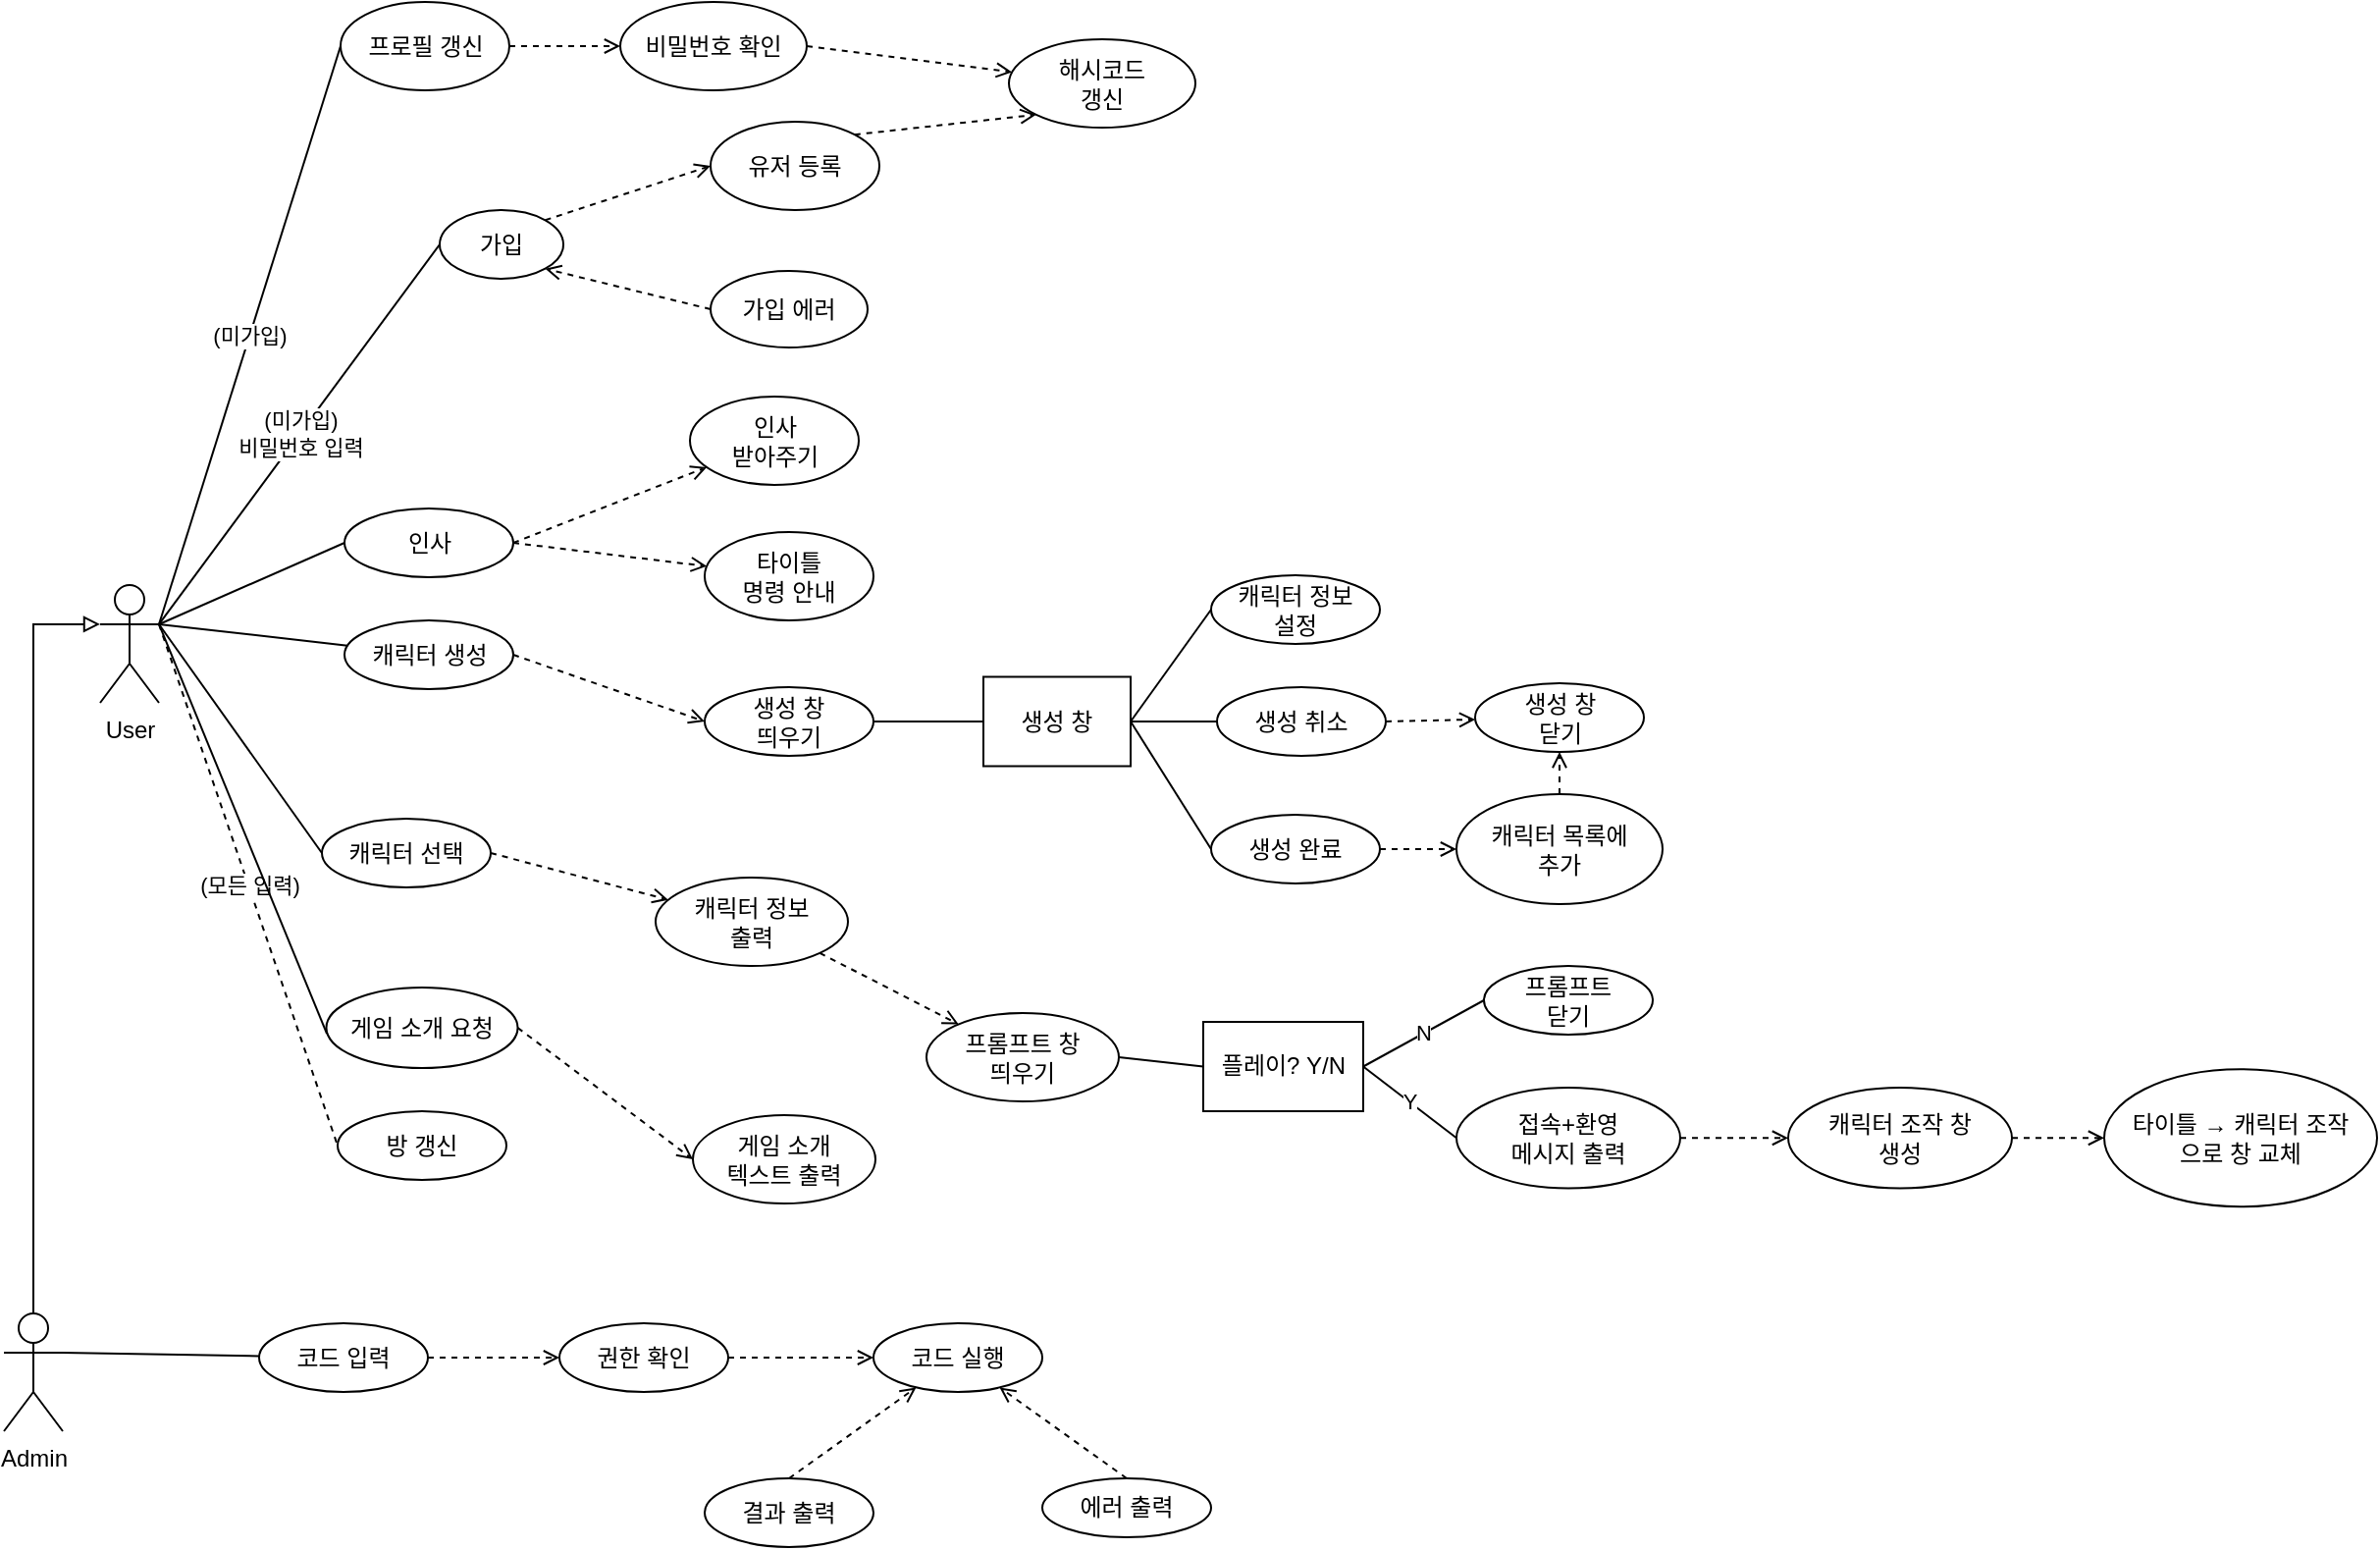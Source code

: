 <mxfile version="21.2.1" type="device">
  <diagram name="가입~타이틀" id="bqBfIx9qehk9ux_-t9OQ">
    <mxGraphModel dx="1450" dy="1021" grid="0" gridSize="10" guides="1" tooltips="1" connect="1" arrows="1" fold="1" page="0" pageScale="1" pageWidth="827" pageHeight="1169" math="0" shadow="0">
      <root>
        <mxCell id="0" />
        <mxCell id="1" parent="0" />
        <mxCell id="dfV_dZWUT5qYOp8aL0ZY-10" value="(미가입)&lt;br&gt;비밀번호 입력" style="rounded=0;orthogonalLoop=1;jettySize=auto;html=1;exitX=1;exitY=0.333;exitDx=0;exitDy=0;exitPerimeter=0;entryX=0;entryY=0.5;entryDx=0;entryDy=0;endArrow=none;endFill=0;" edge="1" parent="1" source="dfV_dZWUT5qYOp8aL0ZY-3" target="dfV_dZWUT5qYOp8aL0ZY-9">
          <mxGeometry relative="1" as="geometry" />
        </mxCell>
        <mxCell id="dfV_dZWUT5qYOp8aL0ZY-15" style="rounded=0;orthogonalLoop=1;jettySize=auto;html=1;exitX=1;exitY=0.333;exitDx=0;exitDy=0;exitPerimeter=0;entryX=0;entryY=0.5;entryDx=0;entryDy=0;endArrow=none;endFill=0;strokeColor=none;" edge="1" parent="1" source="dfV_dZWUT5qYOp8aL0ZY-3" target="dfV_dZWUT5qYOp8aL0ZY-13">
          <mxGeometry relative="1" as="geometry" />
        </mxCell>
        <mxCell id="dfV_dZWUT5qYOp8aL0ZY-20" style="rounded=0;orthogonalLoop=1;jettySize=auto;html=1;exitX=1;exitY=0.333;exitDx=0;exitDy=0;exitPerimeter=0;endArrow=none;endFill=0;" edge="1" parent="1" source="dfV_dZWUT5qYOp8aL0ZY-3" target="dfV_dZWUT5qYOp8aL0ZY-13">
          <mxGeometry relative="1" as="geometry" />
        </mxCell>
        <mxCell id="dfV_dZWUT5qYOp8aL0ZY-21" style="rounded=0;orthogonalLoop=1;jettySize=auto;html=1;exitX=1;exitY=0.333;exitDx=0;exitDy=0;exitPerimeter=0;entryX=0;entryY=0.5;entryDx=0;entryDy=0;endArrow=none;endFill=0;" edge="1" parent="1" source="dfV_dZWUT5qYOp8aL0ZY-3" target="dfV_dZWUT5qYOp8aL0ZY-11">
          <mxGeometry relative="1" as="geometry" />
        </mxCell>
        <mxCell id="dfV_dZWUT5qYOp8aL0ZY-23" style="rounded=0;orthogonalLoop=1;jettySize=auto;html=1;exitX=1;exitY=0.333;exitDx=0;exitDy=0;exitPerimeter=0;entryX=0;entryY=0.5;entryDx=0;entryDy=0;startArrow=none;startFill=0;endArrow=none;endFill=0;" edge="1" parent="1" source="dfV_dZWUT5qYOp8aL0ZY-3" target="dfV_dZWUT5qYOp8aL0ZY-22">
          <mxGeometry relative="1" as="geometry" />
        </mxCell>
        <mxCell id="dfV_dZWUT5qYOp8aL0ZY-35" value="(미가입)" style="rounded=0;orthogonalLoop=1;jettySize=auto;html=1;exitX=1;exitY=0.333;exitDx=0;exitDy=0;exitPerimeter=0;entryX=0;entryY=0.5;entryDx=0;entryDy=0;endArrow=none;endFill=0;" edge="1" parent="1" source="dfV_dZWUT5qYOp8aL0ZY-3" target="dfV_dZWUT5qYOp8aL0ZY-34">
          <mxGeometry relative="1" as="geometry" />
        </mxCell>
        <mxCell id="dfV_dZWUT5qYOp8aL0ZY-43" value="(모든 입력)" style="rounded=0;orthogonalLoop=1;jettySize=auto;html=1;exitX=1;exitY=0.333;exitDx=0;exitDy=0;exitPerimeter=0;entryX=0;entryY=0.5;entryDx=0;entryDy=0;endArrow=none;dashed=1;startArrow=none;startFill=0;endFill=0;" edge="1" parent="1" source="dfV_dZWUT5qYOp8aL0ZY-3" target="dfV_dZWUT5qYOp8aL0ZY-42">
          <mxGeometry relative="1" as="geometry" />
        </mxCell>
        <mxCell id="dfV_dZWUT5qYOp8aL0ZY-55" style="rounded=0;orthogonalLoop=1;jettySize=auto;html=1;exitX=1;exitY=0.333;exitDx=0;exitDy=0;exitPerimeter=0;entryX=0.003;entryY=0.576;entryDx=0;entryDy=0;entryPerimeter=0;endArrow=none;endFill=0;" edge="1" parent="1" source="dfV_dZWUT5qYOp8aL0ZY-3" target="dfV_dZWUT5qYOp8aL0ZY-54">
          <mxGeometry relative="1" as="geometry" />
        </mxCell>
        <mxCell id="dfV_dZWUT5qYOp8aL0ZY-3" value="User" style="shape=umlActor;verticalLabelPosition=bottom;verticalAlign=top;html=1;" vertex="1" parent="1">
          <mxGeometry x="19" y="198" width="30" height="60" as="geometry" />
        </mxCell>
        <mxCell id="dfV_dZWUT5qYOp8aL0ZY-8" style="edgeStyle=orthogonalEdgeStyle;rounded=0;orthogonalLoop=1;jettySize=auto;html=1;exitX=0.5;exitY=0;exitDx=0;exitDy=0;exitPerimeter=0;entryX=0;entryY=0.333;entryDx=0;entryDy=0;entryPerimeter=0;endArrow=block;endFill=0;" edge="1" parent="1" source="dfV_dZWUT5qYOp8aL0ZY-4" target="dfV_dZWUT5qYOp8aL0ZY-3">
          <mxGeometry relative="1" as="geometry" />
        </mxCell>
        <mxCell id="dfV_dZWUT5qYOp8aL0ZY-45" style="rounded=0;orthogonalLoop=1;jettySize=auto;html=1;exitX=1;exitY=0.333;exitDx=0;exitDy=0;exitPerimeter=0;endArrow=none;endFill=0;" edge="1" parent="1" source="dfV_dZWUT5qYOp8aL0ZY-4" target="dfV_dZWUT5qYOp8aL0ZY-44">
          <mxGeometry relative="1" as="geometry" />
        </mxCell>
        <mxCell id="dfV_dZWUT5qYOp8aL0ZY-4" value="Admin" style="shape=umlActor;verticalLabelPosition=bottom;verticalAlign=top;html=1;" vertex="1" parent="1">
          <mxGeometry x="-30" y="569" width="30" height="60" as="geometry" />
        </mxCell>
        <mxCell id="dfV_dZWUT5qYOp8aL0ZY-33" style="rounded=0;orthogonalLoop=1;jettySize=auto;html=1;exitX=1;exitY=0;exitDx=0;exitDy=0;entryX=0;entryY=0.5;entryDx=0;entryDy=0;endArrow=open;dashed=1;startArrow=none;startFill=0;endFill=0;" edge="1" parent="1" source="dfV_dZWUT5qYOp8aL0ZY-9" target="dfV_dZWUT5qYOp8aL0ZY-32">
          <mxGeometry relative="1" as="geometry" />
        </mxCell>
        <mxCell id="dfV_dZWUT5qYOp8aL0ZY-9" value="가입" style="ellipse;whiteSpace=wrap;html=1;" vertex="1" parent="1">
          <mxGeometry x="192" y="7" width="63" height="35" as="geometry" />
        </mxCell>
        <mxCell id="dfV_dZWUT5qYOp8aL0ZY-14" style="rounded=0;orthogonalLoop=1;jettySize=auto;html=1;exitX=1;exitY=0.5;exitDx=0;exitDy=0;dashed=1;endArrow=open;endFill=0;" edge="1" parent="1" source="dfV_dZWUT5qYOp8aL0ZY-11" target="dfV_dZWUT5qYOp8aL0ZY-12">
          <mxGeometry relative="1" as="geometry" />
        </mxCell>
        <mxCell id="dfV_dZWUT5qYOp8aL0ZY-11" value="캐릭터 선택" style="ellipse;whiteSpace=wrap;html=1;" vertex="1" parent="1">
          <mxGeometry x="132" y="317" width="86" height="35" as="geometry" />
        </mxCell>
        <mxCell id="dfV_dZWUT5qYOp8aL0ZY-79" style="rounded=0;orthogonalLoop=1;jettySize=auto;html=1;exitX=1;exitY=1;exitDx=0;exitDy=0;endArrow=open;dashed=1;startArrow=none;startFill=0;endFill=0;" edge="1" parent="1" source="dfV_dZWUT5qYOp8aL0ZY-12" target="dfV_dZWUT5qYOp8aL0ZY-78">
          <mxGeometry relative="1" as="geometry" />
        </mxCell>
        <mxCell id="dfV_dZWUT5qYOp8aL0ZY-12" value="캐릭터 정보&lt;br&gt;출력" style="ellipse;whiteSpace=wrap;html=1;" vertex="1" parent="1">
          <mxGeometry x="302" y="347" width="98" height="45" as="geometry" />
        </mxCell>
        <mxCell id="dfV_dZWUT5qYOp8aL0ZY-61" style="rounded=0;orthogonalLoop=1;jettySize=auto;html=1;exitX=1;exitY=0.5;exitDx=0;exitDy=0;entryX=0;entryY=0.5;entryDx=0;entryDy=0;dashed=1;endArrow=open;endFill=0;" edge="1" parent="1" source="dfV_dZWUT5qYOp8aL0ZY-13" target="dfV_dZWUT5qYOp8aL0ZY-60">
          <mxGeometry relative="1" as="geometry" />
        </mxCell>
        <mxCell id="dfV_dZWUT5qYOp8aL0ZY-13" value="캐릭터 생성" style="ellipse;whiteSpace=wrap;html=1;" vertex="1" parent="1">
          <mxGeometry x="143.5" y="216" width="86" height="35" as="geometry" />
        </mxCell>
        <mxCell id="dfV_dZWUT5qYOp8aL0ZY-26" style="rounded=0;orthogonalLoop=1;jettySize=auto;html=1;exitX=1;exitY=0.5;exitDx=0;exitDy=0;dashed=1;startArrow=none;startFill=0;endArrow=open;endFill=0;" edge="1" parent="1" source="dfV_dZWUT5qYOp8aL0ZY-22" target="dfV_dZWUT5qYOp8aL0ZY-24">
          <mxGeometry relative="1" as="geometry" />
        </mxCell>
        <mxCell id="dfV_dZWUT5qYOp8aL0ZY-27" style="rounded=0;orthogonalLoop=1;jettySize=auto;html=1;exitX=1;exitY=0.5;exitDx=0;exitDy=0;endArrow=open;dashed=1;startArrow=none;startFill=0;endFill=0;" edge="1" parent="1" source="dfV_dZWUT5qYOp8aL0ZY-22" target="dfV_dZWUT5qYOp8aL0ZY-25">
          <mxGeometry relative="1" as="geometry" />
        </mxCell>
        <mxCell id="dfV_dZWUT5qYOp8aL0ZY-22" value="인사" style="ellipse;whiteSpace=wrap;html=1;" vertex="1" parent="1">
          <mxGeometry x="143.5" y="159" width="86" height="35" as="geometry" />
        </mxCell>
        <mxCell id="dfV_dZWUT5qYOp8aL0ZY-24" value="인사&lt;br&gt;받아주기" style="ellipse;whiteSpace=wrap;html=1;" vertex="1" parent="1">
          <mxGeometry x="319.5" y="102" width="86" height="45" as="geometry" />
        </mxCell>
        <mxCell id="dfV_dZWUT5qYOp8aL0ZY-25" value="타이틀&lt;br&gt;명령 안내" style="ellipse;whiteSpace=wrap;html=1;" vertex="1" parent="1">
          <mxGeometry x="327" y="171" width="86" height="45" as="geometry" />
        </mxCell>
        <mxCell id="dfV_dZWUT5qYOp8aL0ZY-31" style="rounded=0;orthogonalLoop=1;jettySize=auto;html=1;exitX=0;exitY=0.5;exitDx=0;exitDy=0;entryX=1;entryY=1;entryDx=0;entryDy=0;endArrow=open;endFill=0;dashed=1;" edge="1" parent="1" source="dfV_dZWUT5qYOp8aL0ZY-29" target="dfV_dZWUT5qYOp8aL0ZY-9">
          <mxGeometry relative="1" as="geometry" />
        </mxCell>
        <mxCell id="dfV_dZWUT5qYOp8aL0ZY-29" value="가입 에러" style="ellipse;whiteSpace=wrap;html=1;" vertex="1" parent="1">
          <mxGeometry x="330" y="38" width="80" height="39" as="geometry" />
        </mxCell>
        <mxCell id="dfV_dZWUT5qYOp8aL0ZY-40" style="rounded=0;orthogonalLoop=1;jettySize=auto;html=1;exitX=1;exitY=0;exitDx=0;exitDy=0;entryX=0;entryY=1;entryDx=0;entryDy=0;endArrow=open;dashed=1;startArrow=none;startFill=0;endFill=0;" edge="1" parent="1" source="dfV_dZWUT5qYOp8aL0ZY-32" target="dfV_dZWUT5qYOp8aL0ZY-38">
          <mxGeometry relative="1" as="geometry" />
        </mxCell>
        <mxCell id="dfV_dZWUT5qYOp8aL0ZY-32" value="유저 등록" style="ellipse;whiteSpace=wrap;html=1;" vertex="1" parent="1">
          <mxGeometry x="330" y="-38" width="86" height="45" as="geometry" />
        </mxCell>
        <mxCell id="dfV_dZWUT5qYOp8aL0ZY-37" style="rounded=0;orthogonalLoop=1;jettySize=auto;html=1;exitX=1;exitY=0.5;exitDx=0;exitDy=0;dashed=1;endArrow=open;endFill=0;" edge="1" parent="1" source="dfV_dZWUT5qYOp8aL0ZY-34" target="dfV_dZWUT5qYOp8aL0ZY-36">
          <mxGeometry relative="1" as="geometry" />
        </mxCell>
        <mxCell id="dfV_dZWUT5qYOp8aL0ZY-34" value="프로필 갱신" style="ellipse;whiteSpace=wrap;html=1;" vertex="1" parent="1">
          <mxGeometry x="141.5" y="-99" width="86" height="45" as="geometry" />
        </mxCell>
        <mxCell id="dfV_dZWUT5qYOp8aL0ZY-39" style="rounded=0;orthogonalLoop=1;jettySize=auto;html=1;exitX=1;exitY=0.5;exitDx=0;exitDy=0;endArrow=open;dashed=1;startArrow=none;startFill=0;endFill=0;" edge="1" parent="1" source="dfV_dZWUT5qYOp8aL0ZY-36" target="dfV_dZWUT5qYOp8aL0ZY-38">
          <mxGeometry relative="1" as="geometry" />
        </mxCell>
        <mxCell id="dfV_dZWUT5qYOp8aL0ZY-36" value="비밀번호 확인" style="ellipse;whiteSpace=wrap;html=1;" vertex="1" parent="1">
          <mxGeometry x="284" y="-99" width="95" height="45" as="geometry" />
        </mxCell>
        <mxCell id="dfV_dZWUT5qYOp8aL0ZY-38" value="해시코드&lt;br&gt;갱신" style="ellipse;whiteSpace=wrap;html=1;" vertex="1" parent="1">
          <mxGeometry x="482" y="-80" width="95" height="45" as="geometry" />
        </mxCell>
        <mxCell id="dfV_dZWUT5qYOp8aL0ZY-42" value="방 갱신" style="ellipse;whiteSpace=wrap;html=1;" vertex="1" parent="1">
          <mxGeometry x="140" y="466" width="86" height="35" as="geometry" />
        </mxCell>
        <mxCell id="dfV_dZWUT5qYOp8aL0ZY-47" style="rounded=0;orthogonalLoop=1;jettySize=auto;html=1;exitX=1;exitY=0.5;exitDx=0;exitDy=0;entryX=0;entryY=0.5;entryDx=0;entryDy=0;endArrow=open;dashed=1;startArrow=none;startFill=0;endFill=0;" edge="1" parent="1" source="dfV_dZWUT5qYOp8aL0ZY-44" target="dfV_dZWUT5qYOp8aL0ZY-46">
          <mxGeometry relative="1" as="geometry" />
        </mxCell>
        <mxCell id="dfV_dZWUT5qYOp8aL0ZY-44" value="코드 입력" style="ellipse;whiteSpace=wrap;html=1;" vertex="1" parent="1">
          <mxGeometry x="100" y="574" width="86" height="35" as="geometry" />
        </mxCell>
        <mxCell id="dfV_dZWUT5qYOp8aL0ZY-49" style="rounded=0;orthogonalLoop=1;jettySize=auto;html=1;exitX=1;exitY=0.5;exitDx=0;exitDy=0;entryX=0;entryY=0.5;entryDx=0;entryDy=0;endArrow=open;dashed=1;startArrow=none;startFill=0;endFill=0;" edge="1" parent="1" source="dfV_dZWUT5qYOp8aL0ZY-46" target="dfV_dZWUT5qYOp8aL0ZY-48">
          <mxGeometry relative="1" as="geometry" />
        </mxCell>
        <mxCell id="dfV_dZWUT5qYOp8aL0ZY-46" value="권한 확인" style="ellipse;whiteSpace=wrap;html=1;" vertex="1" parent="1">
          <mxGeometry x="253" y="574" width="86" height="35" as="geometry" />
        </mxCell>
        <mxCell id="dfV_dZWUT5qYOp8aL0ZY-48" value="코드 실행" style="ellipse;whiteSpace=wrap;html=1;" vertex="1" parent="1">
          <mxGeometry x="413" y="574" width="86" height="35" as="geometry" />
        </mxCell>
        <mxCell id="dfV_dZWUT5qYOp8aL0ZY-52" style="rounded=0;orthogonalLoop=1;jettySize=auto;html=1;exitX=0.5;exitY=0;exitDx=0;exitDy=0;endArrow=open;dashed=1;startArrow=none;startFill=0;endFill=0;" edge="1" parent="1" source="dfV_dZWUT5qYOp8aL0ZY-50" target="dfV_dZWUT5qYOp8aL0ZY-48">
          <mxGeometry relative="1" as="geometry" />
        </mxCell>
        <mxCell id="dfV_dZWUT5qYOp8aL0ZY-50" value="결과 출력" style="ellipse;whiteSpace=wrap;html=1;" vertex="1" parent="1">
          <mxGeometry x="327" y="653" width="86" height="35" as="geometry" />
        </mxCell>
        <mxCell id="dfV_dZWUT5qYOp8aL0ZY-53" style="rounded=0;orthogonalLoop=1;jettySize=auto;html=1;exitX=0.5;exitY=0;exitDx=0;exitDy=0;endArrow=open;dashed=1;startArrow=none;startFill=0;endFill=0;" edge="1" parent="1" source="dfV_dZWUT5qYOp8aL0ZY-51" target="dfV_dZWUT5qYOp8aL0ZY-48">
          <mxGeometry relative="1" as="geometry" />
        </mxCell>
        <mxCell id="dfV_dZWUT5qYOp8aL0ZY-51" value="에러 출력" style="ellipse;whiteSpace=wrap;html=1;" vertex="1" parent="1">
          <mxGeometry x="499" y="653" width="86" height="30" as="geometry" />
        </mxCell>
        <mxCell id="dfV_dZWUT5qYOp8aL0ZY-57" style="rounded=0;orthogonalLoop=1;jettySize=auto;html=1;exitX=1;exitY=0.5;exitDx=0;exitDy=0;entryX=0;entryY=0.5;entryDx=0;entryDy=0;endArrow=open;dashed=1;startArrow=none;startFill=0;endFill=0;" edge="1" parent="1" source="dfV_dZWUT5qYOp8aL0ZY-54" target="dfV_dZWUT5qYOp8aL0ZY-56">
          <mxGeometry relative="1" as="geometry" />
        </mxCell>
        <mxCell id="dfV_dZWUT5qYOp8aL0ZY-54" value="게임 소개 요청" style="ellipse;whiteSpace=wrap;html=1;" vertex="1" parent="1">
          <mxGeometry x="134.25" y="403" width="97.5" height="41" as="geometry" />
        </mxCell>
        <mxCell id="dfV_dZWUT5qYOp8aL0ZY-56" value="게임 소개&lt;br&gt;텍스트 출력" style="ellipse;whiteSpace=wrap;html=1;" vertex="1" parent="1">
          <mxGeometry x="321" y="468" width="93" height="45" as="geometry" />
        </mxCell>
        <mxCell id="dfV_dZWUT5qYOp8aL0ZY-58" style="edgeStyle=orthogonalEdgeStyle;rounded=0;orthogonalLoop=1;jettySize=auto;html=1;exitX=0.5;exitY=1;exitDx=0;exitDy=0;" edge="1" parent="1">
          <mxGeometry relative="1" as="geometry">
            <mxPoint x="361.5" y="159" as="sourcePoint" />
            <mxPoint x="361.5" y="159" as="targetPoint" />
          </mxGeometry>
        </mxCell>
        <mxCell id="dfV_dZWUT5qYOp8aL0ZY-64" value="" style="edgeStyle=orthogonalEdgeStyle;rounded=0;orthogonalLoop=1;jettySize=auto;html=1;endArrow=none;endFill=0;" edge="1" parent="1" source="dfV_dZWUT5qYOp8aL0ZY-60" target="dfV_dZWUT5qYOp8aL0ZY-63">
          <mxGeometry relative="1" as="geometry" />
        </mxCell>
        <mxCell id="dfV_dZWUT5qYOp8aL0ZY-60" value="생성 창&lt;br&gt;띄우기" style="ellipse;whiteSpace=wrap;html=1;" vertex="1" parent="1">
          <mxGeometry x="327" y="250" width="86" height="35" as="geometry" />
        </mxCell>
        <mxCell id="dfV_dZWUT5qYOp8aL0ZY-68" style="rounded=0;orthogonalLoop=1;jettySize=auto;html=1;exitX=1;exitY=0.5;exitDx=0;exitDy=0;entryX=0;entryY=0.5;entryDx=0;entryDy=0;endArrow=none;endFill=0;" edge="1" parent="1" source="dfV_dZWUT5qYOp8aL0ZY-63" target="dfV_dZWUT5qYOp8aL0ZY-65">
          <mxGeometry relative="1" as="geometry" />
        </mxCell>
        <mxCell id="dfV_dZWUT5qYOp8aL0ZY-69" style="rounded=0;orthogonalLoop=1;jettySize=auto;html=1;exitX=1;exitY=0.5;exitDx=0;exitDy=0;entryX=0;entryY=0.5;entryDx=0;entryDy=0;endArrow=none;endFill=0;" edge="1" parent="1" source="dfV_dZWUT5qYOp8aL0ZY-63" target="dfV_dZWUT5qYOp8aL0ZY-66">
          <mxGeometry relative="1" as="geometry" />
        </mxCell>
        <mxCell id="dfV_dZWUT5qYOp8aL0ZY-70" style="rounded=0;orthogonalLoop=1;jettySize=auto;html=1;exitX=1;exitY=0.5;exitDx=0;exitDy=0;entryX=0;entryY=0.5;entryDx=0;entryDy=0;endArrow=none;endFill=0;" edge="1" parent="1" source="dfV_dZWUT5qYOp8aL0ZY-63" target="dfV_dZWUT5qYOp8aL0ZY-67">
          <mxGeometry relative="1" as="geometry" />
        </mxCell>
        <mxCell id="dfV_dZWUT5qYOp8aL0ZY-63" value="생성 창" style="whiteSpace=wrap;html=1;" vertex="1" parent="1">
          <mxGeometry x="469" y="244.75" width="75" height="45.5" as="geometry" />
        </mxCell>
        <mxCell id="dfV_dZWUT5qYOp8aL0ZY-65" value="캐릭터 정보&lt;br&gt;설정" style="ellipse;whiteSpace=wrap;html=1;" vertex="1" parent="1">
          <mxGeometry x="585" y="193" width="86" height="35" as="geometry" />
        </mxCell>
        <mxCell id="dfV_dZWUT5qYOp8aL0ZY-75" style="rounded=0;orthogonalLoop=1;jettySize=auto;html=1;exitX=1;exitY=0.5;exitDx=0;exitDy=0;endArrow=open;dashed=1;startArrow=none;startFill=0;endFill=0;" edge="1" parent="1" source="dfV_dZWUT5qYOp8aL0ZY-66" target="dfV_dZWUT5qYOp8aL0ZY-71">
          <mxGeometry relative="1" as="geometry" />
        </mxCell>
        <mxCell id="dfV_dZWUT5qYOp8aL0ZY-66" value="생성 취소" style="ellipse;whiteSpace=wrap;html=1;" vertex="1" parent="1">
          <mxGeometry x="588" y="250" width="86" height="35" as="geometry" />
        </mxCell>
        <mxCell id="dfV_dZWUT5qYOp8aL0ZY-74" style="rounded=0;orthogonalLoop=1;jettySize=auto;html=1;exitX=1;exitY=0.5;exitDx=0;exitDy=0;endArrow=open;dashed=1;startArrow=none;startFill=0;endFill=0;" edge="1" parent="1" source="dfV_dZWUT5qYOp8aL0ZY-67" target="dfV_dZWUT5qYOp8aL0ZY-72">
          <mxGeometry relative="1" as="geometry" />
        </mxCell>
        <mxCell id="dfV_dZWUT5qYOp8aL0ZY-67" value="생성 완료" style="ellipse;whiteSpace=wrap;html=1;" vertex="1" parent="1">
          <mxGeometry x="585" y="315" width="86" height="35" as="geometry" />
        </mxCell>
        <mxCell id="dfV_dZWUT5qYOp8aL0ZY-71" value="생성 창&lt;br&gt;닫기" style="ellipse;whiteSpace=wrap;html=1;" vertex="1" parent="1">
          <mxGeometry x="719.5" y="248" width="86" height="35" as="geometry" />
        </mxCell>
        <mxCell id="dfV_dZWUT5qYOp8aL0ZY-76" style="rounded=0;orthogonalLoop=1;jettySize=auto;html=1;exitX=0.5;exitY=0;exitDx=0;exitDy=0;entryX=0.5;entryY=1;entryDx=0;entryDy=0;endArrow=open;dashed=1;startArrow=none;startFill=0;endFill=0;" edge="1" parent="1" source="dfV_dZWUT5qYOp8aL0ZY-72" target="dfV_dZWUT5qYOp8aL0ZY-71">
          <mxGeometry relative="1" as="geometry" />
        </mxCell>
        <mxCell id="dfV_dZWUT5qYOp8aL0ZY-72" value="캐릭터 목록에&lt;br&gt;추가" style="ellipse;whiteSpace=wrap;html=1;" vertex="1" parent="1">
          <mxGeometry x="710" y="304.5" width="105" height="56" as="geometry" />
        </mxCell>
        <mxCell id="dfV_dZWUT5qYOp8aL0ZY-81" style="rounded=0;orthogonalLoop=1;jettySize=auto;html=1;exitX=1;exitY=0.5;exitDx=0;exitDy=0;entryX=0;entryY=0.5;entryDx=0;entryDy=0;endArrow=none;endFill=0;" edge="1" parent="1" source="dfV_dZWUT5qYOp8aL0ZY-78" target="dfV_dZWUT5qYOp8aL0ZY-80">
          <mxGeometry relative="1" as="geometry" />
        </mxCell>
        <mxCell id="dfV_dZWUT5qYOp8aL0ZY-78" value="프롬프트 창&lt;br&gt;띄우기" style="ellipse;whiteSpace=wrap;html=1;" vertex="1" parent="1">
          <mxGeometry x="440" y="416" width="98" height="45" as="geometry" />
        </mxCell>
        <mxCell id="dfV_dZWUT5qYOp8aL0ZY-84" value="N" style="rounded=0;orthogonalLoop=1;jettySize=auto;html=1;exitX=1;exitY=0.5;exitDx=0;exitDy=0;entryX=0;entryY=0.5;entryDx=0;entryDy=0;endArrow=none;endFill=0;" edge="1" parent="1" source="dfV_dZWUT5qYOp8aL0ZY-80" target="dfV_dZWUT5qYOp8aL0ZY-83">
          <mxGeometry relative="1" as="geometry" />
        </mxCell>
        <mxCell id="dfV_dZWUT5qYOp8aL0ZY-85" value="Y" style="rounded=0;orthogonalLoop=1;jettySize=auto;html=1;exitX=1;exitY=0.5;exitDx=0;exitDy=0;entryX=0;entryY=0.5;entryDx=0;entryDy=0;endArrow=none;endFill=0;" edge="1" parent="1" source="dfV_dZWUT5qYOp8aL0ZY-80" target="dfV_dZWUT5qYOp8aL0ZY-82">
          <mxGeometry relative="1" as="geometry" />
        </mxCell>
        <mxCell id="dfV_dZWUT5qYOp8aL0ZY-80" value="플레이? Y/N" style="whiteSpace=wrap;html=1;" vertex="1" parent="1">
          <mxGeometry x="581" y="420.5" width="81.5" height="45.5" as="geometry" />
        </mxCell>
        <mxCell id="dfV_dZWUT5qYOp8aL0ZY-88" style="rounded=0;orthogonalLoop=1;jettySize=auto;html=1;exitX=1;exitY=0.5;exitDx=0;exitDy=0;endArrow=open;dashed=1;startArrow=none;startFill=0;endFill=0;" edge="1" parent="1" source="dfV_dZWUT5qYOp8aL0ZY-82" target="dfV_dZWUT5qYOp8aL0ZY-87">
          <mxGeometry relative="1" as="geometry" />
        </mxCell>
        <mxCell id="dfV_dZWUT5qYOp8aL0ZY-82" value="접속+환영&lt;br&gt;메시지 출력" style="ellipse;whiteSpace=wrap;html=1;" vertex="1" parent="1">
          <mxGeometry x="710" y="454" width="114" height="51.25" as="geometry" />
        </mxCell>
        <mxCell id="dfV_dZWUT5qYOp8aL0ZY-83" value="프롬프트&lt;br&gt;닫기" style="ellipse;whiteSpace=wrap;html=1;" vertex="1" parent="1">
          <mxGeometry x="724" y="392" width="86" height="35" as="geometry" />
        </mxCell>
        <mxCell id="dfV_dZWUT5qYOp8aL0ZY-91" style="rounded=0;orthogonalLoop=1;jettySize=auto;html=1;exitX=1;exitY=0.5;exitDx=0;exitDy=0;endArrow=open;dashed=1;startArrow=none;startFill=0;endFill=0;" edge="1" parent="1" source="dfV_dZWUT5qYOp8aL0ZY-87" target="dfV_dZWUT5qYOp8aL0ZY-89">
          <mxGeometry relative="1" as="geometry" />
        </mxCell>
        <mxCell id="dfV_dZWUT5qYOp8aL0ZY-87" value="캐릭터 조작 창&lt;br&gt;생성" style="ellipse;whiteSpace=wrap;html=1;" vertex="1" parent="1">
          <mxGeometry x="879" y="454" width="114" height="51.25" as="geometry" />
        </mxCell>
        <mxCell id="dfV_dZWUT5qYOp8aL0ZY-89" value="타이틀 → 캐릭터 조작&lt;br&gt;으로 창 교체" style="ellipse;whiteSpace=wrap;html=1;" vertex="1" parent="1">
          <mxGeometry x="1040" y="444.63" width="139" height="70" as="geometry" />
        </mxCell>
      </root>
    </mxGraphModel>
  </diagram>
</mxfile>
